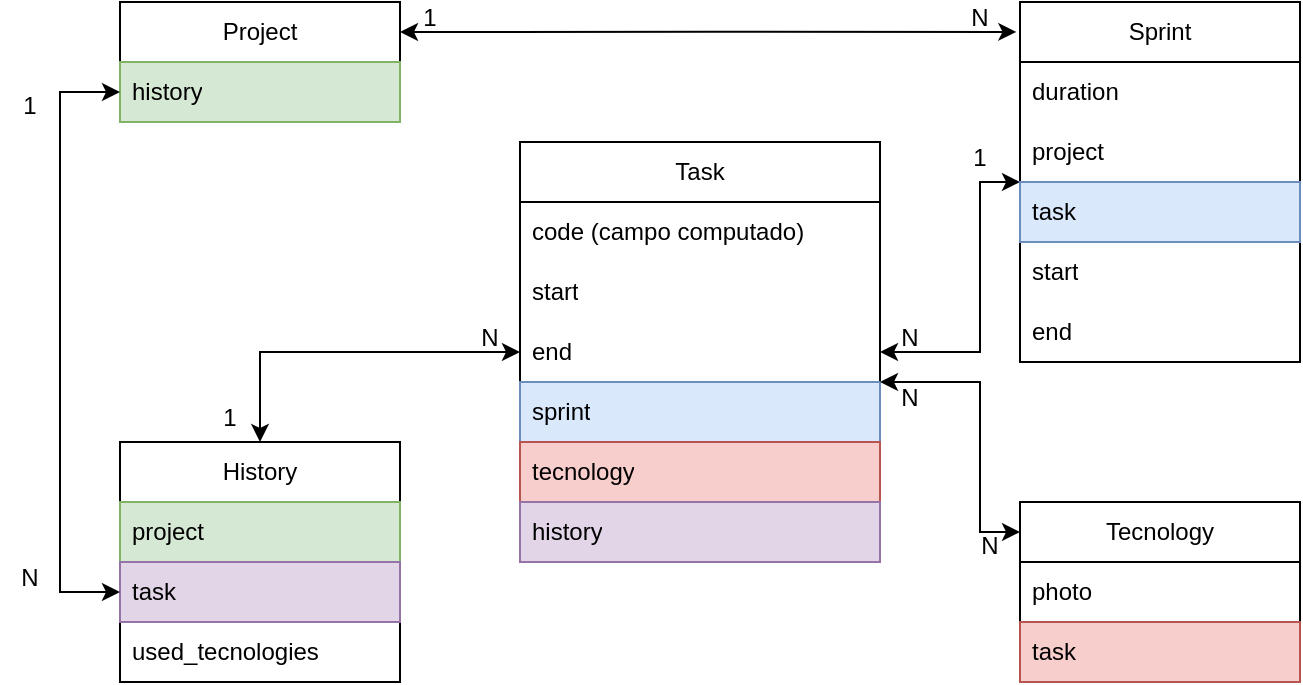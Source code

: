 <mxfile version="23.0.1" type="device">
  <diagram name="Página-1" id="WwWTlfohNGcuZphCyBwy">
    <mxGraphModel dx="832" dy="447" grid="1" gridSize="10" guides="1" tooltips="1" connect="1" arrows="1" fold="1" page="1" pageScale="1" pageWidth="827" pageHeight="1169" math="0" shadow="0">
      <root>
        <mxCell id="0" />
        <mxCell id="1" parent="0" />
        <mxCell id="_bMrZakC0YnVguiO-7aC-7" value="Task" style="swimlane;fontStyle=0;childLayout=stackLayout;horizontal=1;startSize=30;horizontalStack=0;resizeParent=1;resizeParentMax=0;resizeLast=0;collapsible=1;marginBottom=0;whiteSpace=wrap;html=1;" vertex="1" parent="1">
          <mxGeometry x="380" y="240" width="180" height="210" as="geometry" />
        </mxCell>
        <mxCell id="_bMrZakC0YnVguiO-7aC-8" value="code (campo computado)" style="text;strokeColor=none;fillColor=none;align=left;verticalAlign=middle;spacingLeft=4;spacingRight=4;overflow=hidden;points=[[0,0.5],[1,0.5]];portConstraint=eastwest;rotatable=0;whiteSpace=wrap;html=1;" vertex="1" parent="_bMrZakC0YnVguiO-7aC-7">
          <mxGeometry y="30" width="180" height="30" as="geometry" />
        </mxCell>
        <mxCell id="_bMrZakC0YnVguiO-7aC-10" value="start" style="text;strokeColor=none;fillColor=none;align=left;verticalAlign=middle;spacingLeft=4;spacingRight=4;overflow=hidden;points=[[0,0.5],[1,0.5]];portConstraint=eastwest;rotatable=0;whiteSpace=wrap;html=1;" vertex="1" parent="_bMrZakC0YnVguiO-7aC-7">
          <mxGeometry y="60" width="180" height="30" as="geometry" />
        </mxCell>
        <mxCell id="_bMrZakC0YnVguiO-7aC-9" value="end" style="text;strokeColor=none;fillColor=none;align=left;verticalAlign=middle;spacingLeft=4;spacingRight=4;overflow=hidden;points=[[0,0.5],[1,0.5]];portConstraint=eastwest;rotatable=0;whiteSpace=wrap;html=1;" vertex="1" parent="_bMrZakC0YnVguiO-7aC-7">
          <mxGeometry y="90" width="180" height="30" as="geometry" />
        </mxCell>
        <mxCell id="_bMrZakC0YnVguiO-7aC-27" value="sprint" style="text;strokeColor=#6c8ebf;fillColor=#dae8fc;align=left;verticalAlign=middle;spacingLeft=4;spacingRight=4;overflow=hidden;points=[[0,0.5],[1,0.5]];portConstraint=eastwest;rotatable=0;whiteSpace=wrap;html=1;" vertex="1" parent="_bMrZakC0YnVguiO-7aC-7">
          <mxGeometry y="120" width="180" height="30" as="geometry" />
        </mxCell>
        <mxCell id="_bMrZakC0YnVguiO-7aC-28" value="tecnology" style="text;strokeColor=#b85450;fillColor=#f8cecc;align=left;verticalAlign=middle;spacingLeft=4;spacingRight=4;overflow=hidden;points=[[0,0.5],[1,0.5]];portConstraint=eastwest;rotatable=0;whiteSpace=wrap;html=1;" vertex="1" parent="_bMrZakC0YnVguiO-7aC-7">
          <mxGeometry y="150" width="180" height="30" as="geometry" />
        </mxCell>
        <mxCell id="_bMrZakC0YnVguiO-7aC-34" value="history" style="text;strokeColor=#9673a6;fillColor=#e1d5e7;align=left;verticalAlign=middle;spacingLeft=4;spacingRight=4;overflow=hidden;points=[[0,0.5],[1,0.5]];portConstraint=eastwest;rotatable=0;whiteSpace=wrap;html=1;" vertex="1" parent="_bMrZakC0YnVguiO-7aC-7">
          <mxGeometry y="180" width="180" height="30" as="geometry" />
        </mxCell>
        <mxCell id="_bMrZakC0YnVguiO-7aC-41" style="edgeStyle=orthogonalEdgeStyle;rounded=0;orthogonalLoop=1;jettySize=auto;html=1;entryX=1;entryY=0.25;entryDx=0;entryDy=0;exitX=-0.013;exitY=0.083;exitDx=0;exitDy=0;exitPerimeter=0;startArrow=classic;" edge="1" parent="1" source="_bMrZakC0YnVguiO-7aC-11" target="_bMrZakC0YnVguiO-7aC-19">
          <mxGeometry relative="1" as="geometry" />
        </mxCell>
        <mxCell id="_bMrZakC0YnVguiO-7aC-42" style="edgeStyle=orthogonalEdgeStyle;rounded=0;orthogonalLoop=1;jettySize=auto;html=1;exitX=1;exitY=0.5;exitDx=0;exitDy=0;startArrow=classic;" edge="1" parent="1" source="_bMrZakC0YnVguiO-7aC-7" target="_bMrZakC0YnVguiO-7aC-11">
          <mxGeometry relative="1" as="geometry">
            <Array as="points">
              <mxPoint x="610" y="345" />
              <mxPoint x="610" y="260" />
            </Array>
          </mxGeometry>
        </mxCell>
        <mxCell id="_bMrZakC0YnVguiO-7aC-11" value="Sprint" style="swimlane;fontStyle=0;childLayout=stackLayout;horizontal=1;startSize=30;horizontalStack=0;resizeParent=1;resizeParentMax=0;resizeLast=0;collapsible=1;marginBottom=0;whiteSpace=wrap;html=1;" vertex="1" parent="1">
          <mxGeometry x="630" y="170" width="140" height="180" as="geometry" />
        </mxCell>
        <mxCell id="_bMrZakC0YnVguiO-7aC-29" value="duration" style="text;strokeColor=none;fillColor=none;align=left;verticalAlign=middle;spacingLeft=4;spacingRight=4;overflow=hidden;points=[[0,0.5],[1,0.5]];portConstraint=eastwest;rotatable=0;whiteSpace=wrap;html=1;" vertex="1" parent="_bMrZakC0YnVguiO-7aC-11">
          <mxGeometry y="30" width="140" height="30" as="geometry" />
        </mxCell>
        <mxCell id="_bMrZakC0YnVguiO-7aC-33" value="project" style="text;strokeColor=none;fillColor=none;align=left;verticalAlign=middle;spacingLeft=4;spacingRight=4;overflow=hidden;points=[[0,0.5],[1,0.5]];portConstraint=eastwest;rotatable=0;whiteSpace=wrap;html=1;" vertex="1" parent="_bMrZakC0YnVguiO-7aC-11">
          <mxGeometry y="60" width="140" height="30" as="geometry" />
        </mxCell>
        <mxCell id="_bMrZakC0YnVguiO-7aC-32" value="task" style="text;strokeColor=#6c8ebf;fillColor=#dae8fc;align=left;verticalAlign=middle;spacingLeft=4;spacingRight=4;overflow=hidden;points=[[0,0.5],[1,0.5]];portConstraint=eastwest;rotatable=0;whiteSpace=wrap;html=1;" vertex="1" parent="_bMrZakC0YnVguiO-7aC-11">
          <mxGeometry y="90" width="140" height="30" as="geometry" />
        </mxCell>
        <mxCell id="_bMrZakC0YnVguiO-7aC-31" value="start" style="text;strokeColor=none;fillColor=none;align=left;verticalAlign=middle;spacingLeft=4;spacingRight=4;overflow=hidden;points=[[0,0.5],[1,0.5]];portConstraint=eastwest;rotatable=0;whiteSpace=wrap;html=1;" vertex="1" parent="_bMrZakC0YnVguiO-7aC-11">
          <mxGeometry y="120" width="140" height="30" as="geometry" />
        </mxCell>
        <mxCell id="_bMrZakC0YnVguiO-7aC-30" value="end" style="text;strokeColor=none;fillColor=none;align=left;verticalAlign=middle;spacingLeft=4;spacingRight=4;overflow=hidden;points=[[0,0.5],[1,0.5]];portConstraint=eastwest;rotatable=0;whiteSpace=wrap;html=1;" vertex="1" parent="_bMrZakC0YnVguiO-7aC-11">
          <mxGeometry y="150" width="140" height="30" as="geometry" />
        </mxCell>
        <mxCell id="_bMrZakC0YnVguiO-7aC-15" value="Tecnology" style="swimlane;fontStyle=0;childLayout=stackLayout;horizontal=1;startSize=30;horizontalStack=0;resizeParent=1;resizeParentMax=0;resizeLast=0;collapsible=1;marginBottom=0;whiteSpace=wrap;html=1;" vertex="1" parent="1">
          <mxGeometry x="630" y="420" width="140" height="90" as="geometry" />
        </mxCell>
        <mxCell id="_bMrZakC0YnVguiO-7aC-16" value="photo" style="text;strokeColor=none;fillColor=none;align=left;verticalAlign=middle;spacingLeft=4;spacingRight=4;overflow=hidden;points=[[0,0.5],[1,0.5]];portConstraint=eastwest;rotatable=0;whiteSpace=wrap;html=1;" vertex="1" parent="_bMrZakC0YnVguiO-7aC-15">
          <mxGeometry y="30" width="140" height="30" as="geometry" />
        </mxCell>
        <mxCell id="_bMrZakC0YnVguiO-7aC-35" value="task" style="text;strokeColor=#b85450;fillColor=#f8cecc;align=left;verticalAlign=middle;spacingLeft=4;spacingRight=4;overflow=hidden;points=[[0,0.5],[1,0.5]];portConstraint=eastwest;rotatable=0;whiteSpace=wrap;html=1;" vertex="1" parent="_bMrZakC0YnVguiO-7aC-15">
          <mxGeometry y="60" width="140" height="30" as="geometry" />
        </mxCell>
        <mxCell id="_bMrZakC0YnVguiO-7aC-19" value="Project" style="swimlane;fontStyle=0;childLayout=stackLayout;horizontal=1;startSize=30;horizontalStack=0;resizeParent=1;resizeParentMax=0;resizeLast=0;collapsible=1;marginBottom=0;whiteSpace=wrap;html=1;" vertex="1" parent="1">
          <mxGeometry x="180" y="170" width="140" height="60" as="geometry" />
        </mxCell>
        <mxCell id="_bMrZakC0YnVguiO-7aC-38" value="history" style="text;strokeColor=#82b366;fillColor=#d5e8d4;align=left;verticalAlign=middle;spacingLeft=4;spacingRight=4;overflow=hidden;points=[[0,0.5],[1,0.5]];portConstraint=eastwest;rotatable=0;whiteSpace=wrap;html=1;" vertex="1" parent="_bMrZakC0YnVguiO-7aC-19">
          <mxGeometry y="30" width="140" height="30" as="geometry" />
        </mxCell>
        <mxCell id="_bMrZakC0YnVguiO-7aC-23" value="History" style="swimlane;fontStyle=0;childLayout=stackLayout;horizontal=1;startSize=30;horizontalStack=0;resizeParent=1;resizeParentMax=0;resizeLast=0;collapsible=1;marginBottom=0;whiteSpace=wrap;html=1;" vertex="1" parent="1">
          <mxGeometry x="180" y="390" width="140" height="120" as="geometry" />
        </mxCell>
        <mxCell id="_bMrZakC0YnVguiO-7aC-36" value="project" style="text;strokeColor=#82b366;fillColor=#d5e8d4;align=left;verticalAlign=middle;spacingLeft=4;spacingRight=4;overflow=hidden;points=[[0,0.5],[1,0.5]];portConstraint=eastwest;rotatable=0;whiteSpace=wrap;html=1;" vertex="1" parent="_bMrZakC0YnVguiO-7aC-23">
          <mxGeometry y="30" width="140" height="30" as="geometry" />
        </mxCell>
        <mxCell id="_bMrZakC0YnVguiO-7aC-37" value="task" style="text;strokeColor=#9673a6;fillColor=#e1d5e7;align=left;verticalAlign=middle;spacingLeft=4;spacingRight=4;overflow=hidden;points=[[0,0.5],[1,0.5]];portConstraint=eastwest;rotatable=0;whiteSpace=wrap;html=1;" vertex="1" parent="_bMrZakC0YnVguiO-7aC-23">
          <mxGeometry y="60" width="140" height="30" as="geometry" />
        </mxCell>
        <mxCell id="_bMrZakC0YnVguiO-7aC-24" value="used_tecnologies" style="text;strokeColor=none;fillColor=none;align=left;verticalAlign=middle;spacingLeft=4;spacingRight=4;overflow=hidden;points=[[0,0.5],[1,0.5]];portConstraint=eastwest;rotatable=0;whiteSpace=wrap;html=1;" vertex="1" parent="_bMrZakC0YnVguiO-7aC-23">
          <mxGeometry y="90" width="140" height="30" as="geometry" />
        </mxCell>
        <mxCell id="_bMrZakC0YnVguiO-7aC-43" style="edgeStyle=orthogonalEdgeStyle;rounded=0;orthogonalLoop=1;jettySize=auto;html=1;startArrow=classic;" edge="1" parent="1" source="_bMrZakC0YnVguiO-7aC-15">
          <mxGeometry relative="1" as="geometry">
            <mxPoint x="560" y="360" as="targetPoint" />
            <Array as="points">
              <mxPoint x="610" y="435" />
              <mxPoint x="610" y="360" />
              <mxPoint x="560" y="360" />
            </Array>
          </mxGeometry>
        </mxCell>
        <mxCell id="_bMrZakC0YnVguiO-7aC-46" value="N" style="text;html=1;strokeColor=none;fillColor=none;align=center;verticalAlign=middle;whiteSpace=wrap;rounded=0;" vertex="1" parent="1">
          <mxGeometry x="595" y="170" width="30" height="16" as="geometry" />
        </mxCell>
        <mxCell id="_bMrZakC0YnVguiO-7aC-47" value="1" style="text;html=1;strokeColor=none;fillColor=none;align=center;verticalAlign=middle;whiteSpace=wrap;rounded=0;" vertex="1" parent="1">
          <mxGeometry x="320" y="170" width="30" height="16" as="geometry" />
        </mxCell>
        <mxCell id="_bMrZakC0YnVguiO-7aC-50" value="N" style="text;html=1;strokeColor=none;fillColor=none;align=center;verticalAlign=middle;whiteSpace=wrap;rounded=0;" vertex="1" parent="1">
          <mxGeometry x="120" y="450" width="30" height="16" as="geometry" />
        </mxCell>
        <mxCell id="_bMrZakC0YnVguiO-7aC-51" value="1" style="text;html=1;strokeColor=none;fillColor=none;align=center;verticalAlign=middle;whiteSpace=wrap;rounded=0;" vertex="1" parent="1">
          <mxGeometry x="120" y="214" width="30" height="16" as="geometry" />
        </mxCell>
        <mxCell id="_bMrZakC0YnVguiO-7aC-52" value="1" style="text;html=1;strokeColor=none;fillColor=none;align=center;verticalAlign=middle;whiteSpace=wrap;rounded=0;" vertex="1" parent="1">
          <mxGeometry x="220" y="370" width="30" height="16" as="geometry" />
        </mxCell>
        <mxCell id="_bMrZakC0YnVguiO-7aC-53" value="N" style="text;html=1;strokeColor=none;fillColor=none;align=center;verticalAlign=middle;whiteSpace=wrap;rounded=0;" vertex="1" parent="1">
          <mxGeometry x="350" y="330" width="30" height="16" as="geometry" />
        </mxCell>
        <mxCell id="_bMrZakC0YnVguiO-7aC-54" value="N" style="text;html=1;strokeColor=none;fillColor=none;align=center;verticalAlign=middle;whiteSpace=wrap;rounded=0;" vertex="1" parent="1">
          <mxGeometry x="600" y="434" width="30" height="16" as="geometry" />
        </mxCell>
        <mxCell id="_bMrZakC0YnVguiO-7aC-55" value="N" style="text;html=1;strokeColor=none;fillColor=none;align=center;verticalAlign=middle;whiteSpace=wrap;rounded=0;" vertex="1" parent="1">
          <mxGeometry x="560" y="360" width="30" height="16" as="geometry" />
        </mxCell>
        <mxCell id="_bMrZakC0YnVguiO-7aC-58" value="N" style="text;html=1;strokeColor=none;fillColor=none;align=center;verticalAlign=middle;whiteSpace=wrap;rounded=0;" vertex="1" parent="1">
          <mxGeometry x="560" y="330" width="30" height="16" as="geometry" />
        </mxCell>
        <mxCell id="_bMrZakC0YnVguiO-7aC-59" value="1" style="text;html=1;strokeColor=none;fillColor=none;align=center;verticalAlign=middle;whiteSpace=wrap;rounded=0;" vertex="1" parent="1">
          <mxGeometry x="595" y="240" width="30" height="16" as="geometry" />
        </mxCell>
        <mxCell id="_bMrZakC0YnVguiO-7aC-44" style="edgeStyle=orthogonalEdgeStyle;rounded=0;orthogonalLoop=1;jettySize=auto;html=1;strokeWidth=1;strokeColor=default;exitX=0;exitY=0.5;exitDx=0;exitDy=0;startArrow=classic;" edge="1" parent="1" source="_bMrZakC0YnVguiO-7aC-9" target="_bMrZakC0YnVguiO-7aC-23">
          <mxGeometry relative="1" as="geometry" />
        </mxCell>
        <mxCell id="_bMrZakC0YnVguiO-7aC-45" style="edgeStyle=orthogonalEdgeStyle;rounded=0;orthogonalLoop=1;jettySize=auto;html=1;exitX=0;exitY=0.5;exitDx=0;exitDy=0;startArrow=classic;" edge="1" parent="1" source="_bMrZakC0YnVguiO-7aC-37" target="_bMrZakC0YnVguiO-7aC-38">
          <mxGeometry relative="1" as="geometry">
            <Array as="points">
              <mxPoint x="150" y="465" />
              <mxPoint x="150" y="215" />
            </Array>
          </mxGeometry>
        </mxCell>
      </root>
    </mxGraphModel>
  </diagram>
</mxfile>
